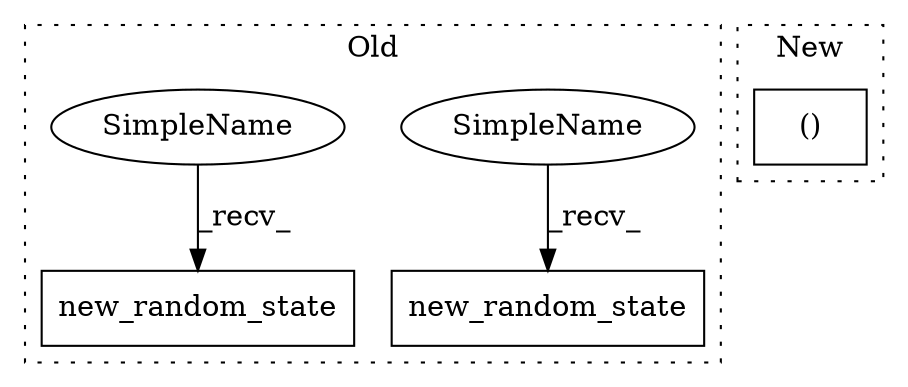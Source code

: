 digraph G {
subgraph cluster0 {
1 [label="new_random_state" a="32" s="60132,60166" l="17,1" shape="box"];
3 [label="new_random_state" a="32" s="60010,60044" l="17,1" shape="box"];
4 [label="SimpleName" a="42" s="60125" l="6" shape="ellipse"];
5 [label="SimpleName" a="42" s="60003" l="6" shape="ellipse"];
label = "Old";
style="dotted";
}
subgraph cluster1 {
2 [label="()" a="106" s="60713" l="19" shape="box"];
label = "New";
style="dotted";
}
4 -> 1 [label="_recv_"];
5 -> 3 [label="_recv_"];
}